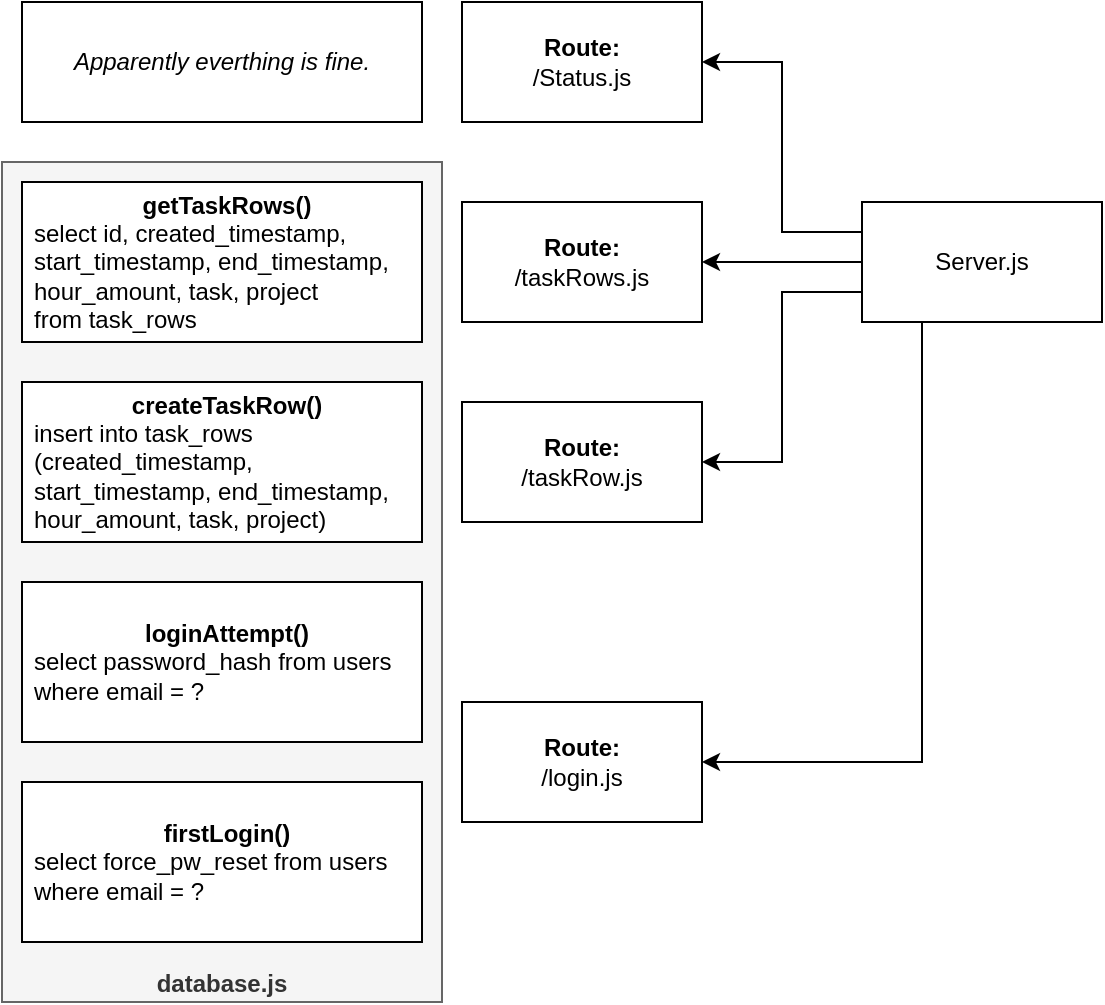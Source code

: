 <mxfile version="26.1.0">
  <diagram name="Page-1" id="TAZlgT22ht56Y466qdNy">
    <mxGraphModel dx="1062" dy="585" grid="1" gridSize="10" guides="1" tooltips="1" connect="1" arrows="1" fold="1" page="1" pageScale="1" pageWidth="850" pageHeight="1100" math="0" shadow="0">
      <root>
        <mxCell id="0" />
        <mxCell id="1" parent="0" />
        <mxCell id="NaqMO3hd6edNACipOoVX-5" style="edgeStyle=orthogonalEdgeStyle;rounded=0;orthogonalLoop=1;jettySize=auto;html=1;exitX=0;exitY=0.5;exitDx=0;exitDy=0;entryX=1;entryY=0.5;entryDx=0;entryDy=0;" parent="1" source="NaqMO3hd6edNACipOoVX-1" target="NaqMO3hd6edNACipOoVX-3" edge="1">
          <mxGeometry relative="1" as="geometry" />
        </mxCell>
        <mxCell id="NaqMO3hd6edNACipOoVX-6" style="edgeStyle=orthogonalEdgeStyle;rounded=0;orthogonalLoop=1;jettySize=auto;html=1;exitX=0;exitY=0.25;exitDx=0;exitDy=0;entryX=1;entryY=0.5;entryDx=0;entryDy=0;" parent="1" source="NaqMO3hd6edNACipOoVX-1" target="NaqMO3hd6edNACipOoVX-2" edge="1">
          <mxGeometry relative="1" as="geometry" />
        </mxCell>
        <mxCell id="NaqMO3hd6edNACipOoVX-7" style="edgeStyle=orthogonalEdgeStyle;rounded=0;orthogonalLoop=1;jettySize=auto;html=1;exitX=0;exitY=0.75;exitDx=0;exitDy=0;entryX=1;entryY=0.5;entryDx=0;entryDy=0;" parent="1" source="NaqMO3hd6edNACipOoVX-1" target="NaqMO3hd6edNACipOoVX-4" edge="1">
          <mxGeometry relative="1" as="geometry" />
        </mxCell>
        <mxCell id="zjEpHCu8tJKBX756nmZk-4" style="edgeStyle=orthogonalEdgeStyle;rounded=0;orthogonalLoop=1;jettySize=auto;html=1;exitX=0.25;exitY=1;exitDx=0;exitDy=0;entryX=1;entryY=0.5;entryDx=0;entryDy=0;" edge="1" parent="1" source="NaqMO3hd6edNACipOoVX-1" target="zjEpHCu8tJKBX756nmZk-3">
          <mxGeometry relative="1" as="geometry" />
        </mxCell>
        <mxCell id="NaqMO3hd6edNACipOoVX-1" value="Server.js" style="rounded=0;whiteSpace=wrap;html=1;" parent="1" vertex="1">
          <mxGeometry x="480" y="140" width="120" height="60" as="geometry" />
        </mxCell>
        <mxCell id="NaqMO3hd6edNACipOoVX-2" value="&lt;div&gt;&lt;b&gt;Route:&lt;/b&gt;&lt;/div&gt;&lt;div&gt;/Status.js&lt;/div&gt;" style="rounded=0;whiteSpace=wrap;html=1;" parent="1" vertex="1">
          <mxGeometry x="280" y="40" width="120" height="60" as="geometry" />
        </mxCell>
        <mxCell id="NaqMO3hd6edNACipOoVX-3" value="&lt;div&gt;&lt;b&gt;Route:&lt;/b&gt;&lt;/div&gt;&lt;div&gt;/taskRows.js&lt;/div&gt;" style="rounded=0;whiteSpace=wrap;html=1;" parent="1" vertex="1">
          <mxGeometry x="280" y="140" width="120" height="60" as="geometry" />
        </mxCell>
        <mxCell id="NaqMO3hd6edNACipOoVX-4" value="&lt;div&gt;&lt;b&gt;Route:&lt;/b&gt;&lt;/div&gt;&lt;div&gt;/taskRow.js&lt;/div&gt;" style="rounded=0;whiteSpace=wrap;html=1;" parent="1" vertex="1">
          <mxGeometry x="280" y="240" width="120" height="60" as="geometry" />
        </mxCell>
        <mxCell id="NaqMO3hd6edNACipOoVX-8" value="&lt;i&gt;Apparently everthing is fine.&lt;/i&gt;" style="rounded=0;whiteSpace=wrap;html=1;" parent="1" vertex="1">
          <mxGeometry x="60" y="40" width="200" height="60" as="geometry" />
        </mxCell>
        <mxCell id="NaqMO3hd6edNACipOoVX-9" value="database.js" style="rounded=0;whiteSpace=wrap;html=1;verticalAlign=bottom;fillColor=#f5f5f5;fontColor=#333333;strokeColor=#666666;fontStyle=1" parent="1" vertex="1">
          <mxGeometry x="50" y="120" width="220" height="420" as="geometry" />
        </mxCell>
        <mxCell id="NaqMO3hd6edNACipOoVX-11" value="&lt;div&gt;&lt;b&gt;getTaskRows()&lt;/b&gt;&lt;/div&gt;&lt;div align=&quot;left&quot;&gt;select id, created_timestamp, start_timestamp, end_timestamp, hour_amount, task, project&lt;br&gt;from task_rows&lt;/div&gt;" style="rounded=0;whiteSpace=wrap;html=1;fontStyle=0;spacingLeft=5;" parent="1" vertex="1">
          <mxGeometry x="60" y="130" width="200" height="80" as="geometry" />
        </mxCell>
        <mxCell id="NaqMO3hd6edNACipOoVX-13" value="&lt;div&gt;&lt;b&gt;createTaskRow()&lt;/b&gt;&lt;/div&gt;&lt;div align=&quot;left&quot;&gt;insert into task_rows &lt;br&gt;(created_timestamp, start_timestamp, end_timestamp, hour_amount, task, project)&lt;/div&gt;" style="rounded=0;whiteSpace=wrap;html=1;fontStyle=0;spacingLeft=5;" parent="1" vertex="1">
          <mxGeometry x="60" y="230" width="200" height="80" as="geometry" />
        </mxCell>
        <mxCell id="zjEpHCu8tJKBX756nmZk-1" value="&lt;div&gt;&lt;b&gt;loginAttempt()&lt;/b&gt;&lt;/div&gt;&lt;div align=&quot;left&quot;&gt;select password_hash from users where email = ?&lt;/div&gt;" style="rounded=0;whiteSpace=wrap;html=1;fontStyle=0;spacingLeft=5;" vertex="1" parent="1">
          <mxGeometry x="60" y="330" width="200" height="80" as="geometry" />
        </mxCell>
        <mxCell id="zjEpHCu8tJKBX756nmZk-2" value="&lt;div&gt;&lt;b&gt;firstLogin()&lt;/b&gt;&lt;/div&gt;&lt;div align=&quot;left&quot;&gt;select force_pw_reset from users where email = ?&lt;/div&gt;" style="rounded=0;whiteSpace=wrap;html=1;fontStyle=0;spacingLeft=5;" vertex="1" parent="1">
          <mxGeometry x="60" y="430" width="200" height="80" as="geometry" />
        </mxCell>
        <mxCell id="zjEpHCu8tJKBX756nmZk-3" value="&lt;div&gt;&lt;b&gt;Route:&lt;/b&gt;&lt;/div&gt;&lt;div&gt;/login.js&lt;/div&gt;" style="rounded=0;whiteSpace=wrap;html=1;" vertex="1" parent="1">
          <mxGeometry x="280" y="390" width="120" height="60" as="geometry" />
        </mxCell>
      </root>
    </mxGraphModel>
  </diagram>
</mxfile>

